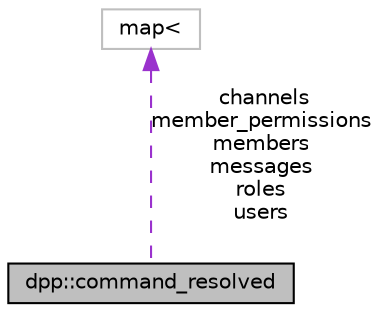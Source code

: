 digraph "dpp::command_resolved"
{
 // INTERACTIVE_SVG=YES
 // LATEX_PDF_SIZE
  bgcolor="transparent";
  edge [fontname="Helvetica",fontsize="10",labelfontname="Helvetica",labelfontsize="10"];
  node [fontname="Helvetica",fontsize="10",shape=record];
  Node1 [label="dpp::command_resolved",height=0.2,width=0.4,color="black", fillcolor="grey75", style="filled", fontcolor="black",tooltip="Resolved snowflake ids to users, guild members, roles and channels."];
  Node2 -> Node1 [dir="back",color="darkorchid3",fontsize="10",style="dashed",label=" channels\nmember_permissions\nmembers\nmessages\nroles\nusers" ,fontname="Helvetica"];
  Node2 [label="map\<",height=0.2,width=0.4,color="grey75",tooltip=" "];
}
